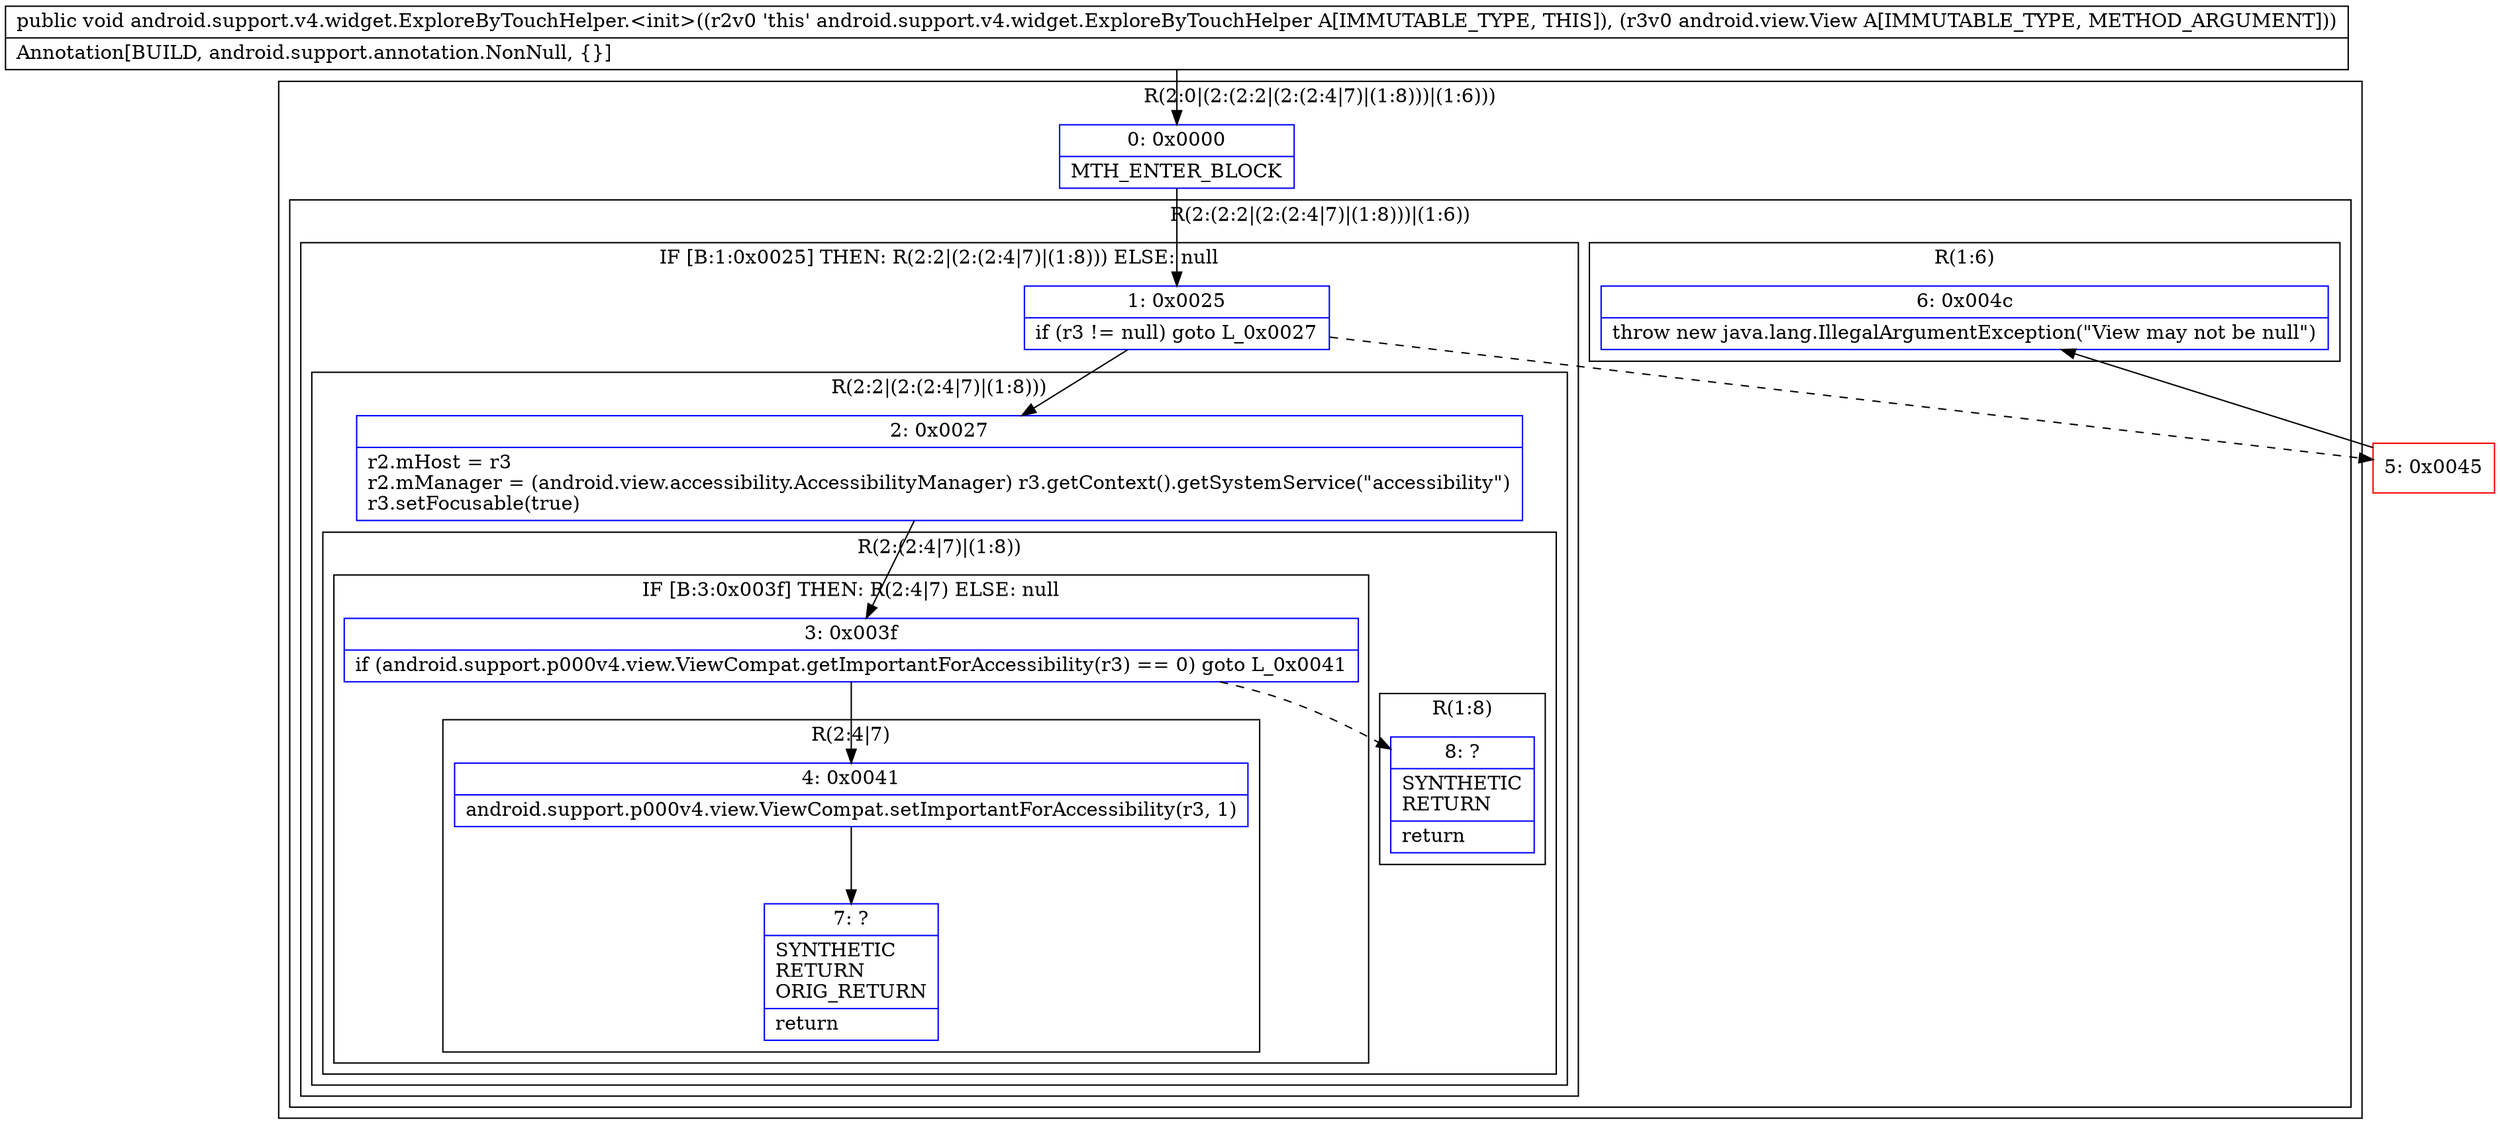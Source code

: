 digraph "CFG forandroid.support.v4.widget.ExploreByTouchHelper.\<init\>(Landroid\/view\/View;)V" {
subgraph cluster_Region_726945135 {
label = "R(2:0|(2:(2:2|(2:(2:4|7)|(1:8)))|(1:6)))";
node [shape=record,color=blue];
Node_0 [shape=record,label="{0\:\ 0x0000|MTH_ENTER_BLOCK\l}"];
subgraph cluster_Region_848348182 {
label = "R(2:(2:2|(2:(2:4|7)|(1:8)))|(1:6))";
node [shape=record,color=blue];
subgraph cluster_IfRegion_1069502726 {
label = "IF [B:1:0x0025] THEN: R(2:2|(2:(2:4|7)|(1:8))) ELSE: null";
node [shape=record,color=blue];
Node_1 [shape=record,label="{1\:\ 0x0025|if (r3 != null) goto L_0x0027\l}"];
subgraph cluster_Region_1237599161 {
label = "R(2:2|(2:(2:4|7)|(1:8)))";
node [shape=record,color=blue];
Node_2 [shape=record,label="{2\:\ 0x0027|r2.mHost = r3\lr2.mManager = (android.view.accessibility.AccessibilityManager) r3.getContext().getSystemService(\"accessibility\")\lr3.setFocusable(true)\l}"];
subgraph cluster_Region_1081233627 {
label = "R(2:(2:4|7)|(1:8))";
node [shape=record,color=blue];
subgraph cluster_IfRegion_1962319031 {
label = "IF [B:3:0x003f] THEN: R(2:4|7) ELSE: null";
node [shape=record,color=blue];
Node_3 [shape=record,label="{3\:\ 0x003f|if (android.support.p000v4.view.ViewCompat.getImportantForAccessibility(r3) == 0) goto L_0x0041\l}"];
subgraph cluster_Region_822395982 {
label = "R(2:4|7)";
node [shape=record,color=blue];
Node_4 [shape=record,label="{4\:\ 0x0041|android.support.p000v4.view.ViewCompat.setImportantForAccessibility(r3, 1)\l}"];
Node_7 [shape=record,label="{7\:\ ?|SYNTHETIC\lRETURN\lORIG_RETURN\l|return\l}"];
}
}
subgraph cluster_Region_1513521244 {
label = "R(1:8)";
node [shape=record,color=blue];
Node_8 [shape=record,label="{8\:\ ?|SYNTHETIC\lRETURN\l|return\l}"];
}
}
}
}
subgraph cluster_Region_135329609 {
label = "R(1:6)";
node [shape=record,color=blue];
Node_6 [shape=record,label="{6\:\ 0x004c|throw new java.lang.IllegalArgumentException(\"View may not be null\")\l}"];
}
}
}
Node_5 [shape=record,color=red,label="{5\:\ 0x0045}"];
MethodNode[shape=record,label="{public void android.support.v4.widget.ExploreByTouchHelper.\<init\>((r2v0 'this' android.support.v4.widget.ExploreByTouchHelper A[IMMUTABLE_TYPE, THIS]), (r3v0 android.view.View A[IMMUTABLE_TYPE, METHOD_ARGUMENT]))  | Annotation[BUILD, android.support.annotation.NonNull, \{\}]\l}"];
MethodNode -> Node_0;
Node_0 -> Node_1;
Node_1 -> Node_2;
Node_1 -> Node_5[style=dashed];
Node_2 -> Node_3;
Node_3 -> Node_4;
Node_3 -> Node_8[style=dashed];
Node_4 -> Node_7;
Node_5 -> Node_6;
}

